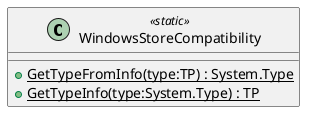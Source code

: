 @startuml
class WindowsStoreCompatibility <<static>> {
    + {static} GetTypeFromInfo(type:TP) : System.Type
    + {static} GetTypeInfo(type:System.Type) : TP
}
@enduml

